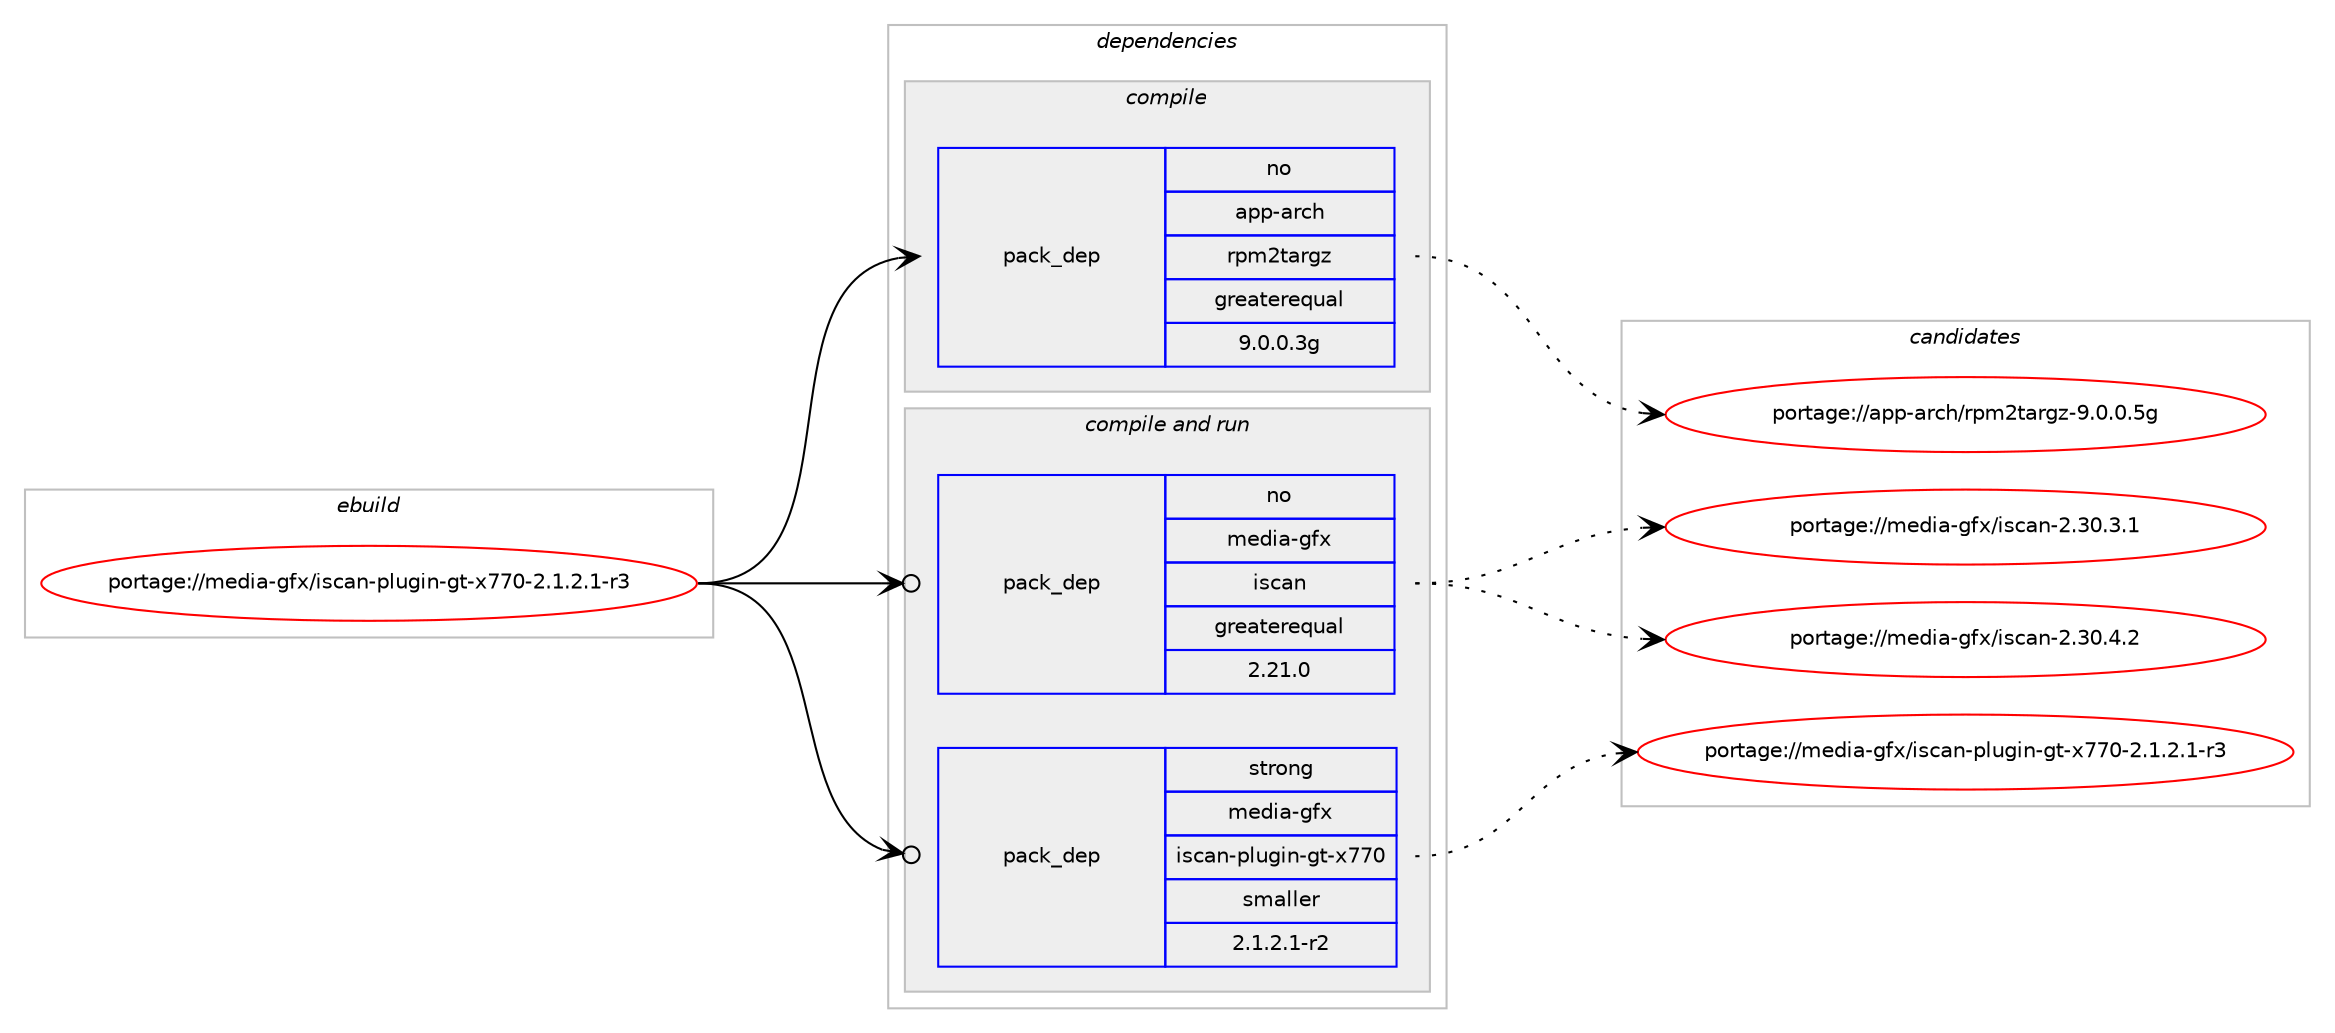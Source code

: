 digraph prolog {

# *************
# Graph options
# *************

newrank=true;
concentrate=true;
compound=true;
graph [rankdir=LR,fontname=Helvetica,fontsize=10,ranksep=1.5];#, ranksep=2.5, nodesep=0.2];
edge  [arrowhead=vee];
node  [fontname=Helvetica,fontsize=10];

# **********
# The ebuild
# **********

subgraph cluster_leftcol {
color=gray;
rank=same;
label=<<i>ebuild</i>>;
id [label="portage://media-gfx/iscan-plugin-gt-x770-2.1.2.1-r3", color=red, width=4, href="../media-gfx/iscan-plugin-gt-x770-2.1.2.1-r3.svg"];
}

# ****************
# The dependencies
# ****************

subgraph cluster_midcol {
color=gray;
label=<<i>dependencies</i>>;
subgraph cluster_compile {
fillcolor="#eeeeee";
style=filled;
label=<<i>compile</i>>;
subgraph pack231046 {
dependency314945 [label=<<TABLE BORDER="0" CELLBORDER="1" CELLSPACING="0" CELLPADDING="4" WIDTH="220"><TR><TD ROWSPAN="6" CELLPADDING="30">pack_dep</TD></TR><TR><TD WIDTH="110">no</TD></TR><TR><TD>app-arch</TD></TR><TR><TD>rpm2targz</TD></TR><TR><TD>greaterequal</TD></TR><TR><TD>9.0.0.3g</TD></TR></TABLE>>, shape=none, color=blue];
}
id:e -> dependency314945:w [weight=20,style="solid",arrowhead="vee"];
}
subgraph cluster_compileandrun {
fillcolor="#eeeeee";
style=filled;
label=<<i>compile and run</i>>;
subgraph pack231047 {
dependency314946 [label=<<TABLE BORDER="0" CELLBORDER="1" CELLSPACING="0" CELLPADDING="4" WIDTH="220"><TR><TD ROWSPAN="6" CELLPADDING="30">pack_dep</TD></TR><TR><TD WIDTH="110">no</TD></TR><TR><TD>media-gfx</TD></TR><TR><TD>iscan</TD></TR><TR><TD>greaterequal</TD></TR><TR><TD>2.21.0</TD></TR></TABLE>>, shape=none, color=blue];
}
id:e -> dependency314946:w [weight=20,style="solid",arrowhead="odotvee"];
subgraph pack231048 {
dependency314947 [label=<<TABLE BORDER="0" CELLBORDER="1" CELLSPACING="0" CELLPADDING="4" WIDTH="220"><TR><TD ROWSPAN="6" CELLPADDING="30">pack_dep</TD></TR><TR><TD WIDTH="110">strong</TD></TR><TR><TD>media-gfx</TD></TR><TR><TD>iscan-plugin-gt-x770</TD></TR><TR><TD>smaller</TD></TR><TR><TD>2.1.2.1-r2</TD></TR></TABLE>>, shape=none, color=blue];
}
id:e -> dependency314947:w [weight=20,style="solid",arrowhead="odotvee"];
}
subgraph cluster_run {
fillcolor="#eeeeee";
style=filled;
label=<<i>run</i>>;
}
}

# **************
# The candidates
# **************

subgraph cluster_choices {
rank=same;
color=gray;
label=<<i>candidates</i>>;

subgraph choice231046 {
color=black;
nodesep=1;
choiceportage971121124597114991044711411210950116971141031224557464846484653103 [label="portage://app-arch/rpm2targz-9.0.0.5g", color=red, width=4,href="../app-arch/rpm2targz-9.0.0.5g.svg"];
dependency314945:e -> choiceportage971121124597114991044711411210950116971141031224557464846484653103:w [style=dotted,weight="100"];
}
subgraph choice231047 {
color=black;
nodesep=1;
choiceportage1091011001059745103102120471051159997110455046514846514649 [label="portage://media-gfx/iscan-2.30.3.1", color=red, width=4,href="../media-gfx/iscan-2.30.3.1.svg"];
choiceportage1091011001059745103102120471051159997110455046514846524650 [label="portage://media-gfx/iscan-2.30.4.2", color=red, width=4,href="../media-gfx/iscan-2.30.4.2.svg"];
dependency314946:e -> choiceportage1091011001059745103102120471051159997110455046514846514649:w [style=dotted,weight="100"];
dependency314946:e -> choiceportage1091011001059745103102120471051159997110455046514846524650:w [style=dotted,weight="100"];
}
subgraph choice231048 {
color=black;
nodesep=1;
choiceportage109101100105974510310212047105115999711045112108117103105110451031164512055554845504649465046494511451 [label="portage://media-gfx/iscan-plugin-gt-x770-2.1.2.1-r3", color=red, width=4,href="../media-gfx/iscan-plugin-gt-x770-2.1.2.1-r3.svg"];
dependency314947:e -> choiceportage109101100105974510310212047105115999711045112108117103105110451031164512055554845504649465046494511451:w [style=dotted,weight="100"];
}
}

}
